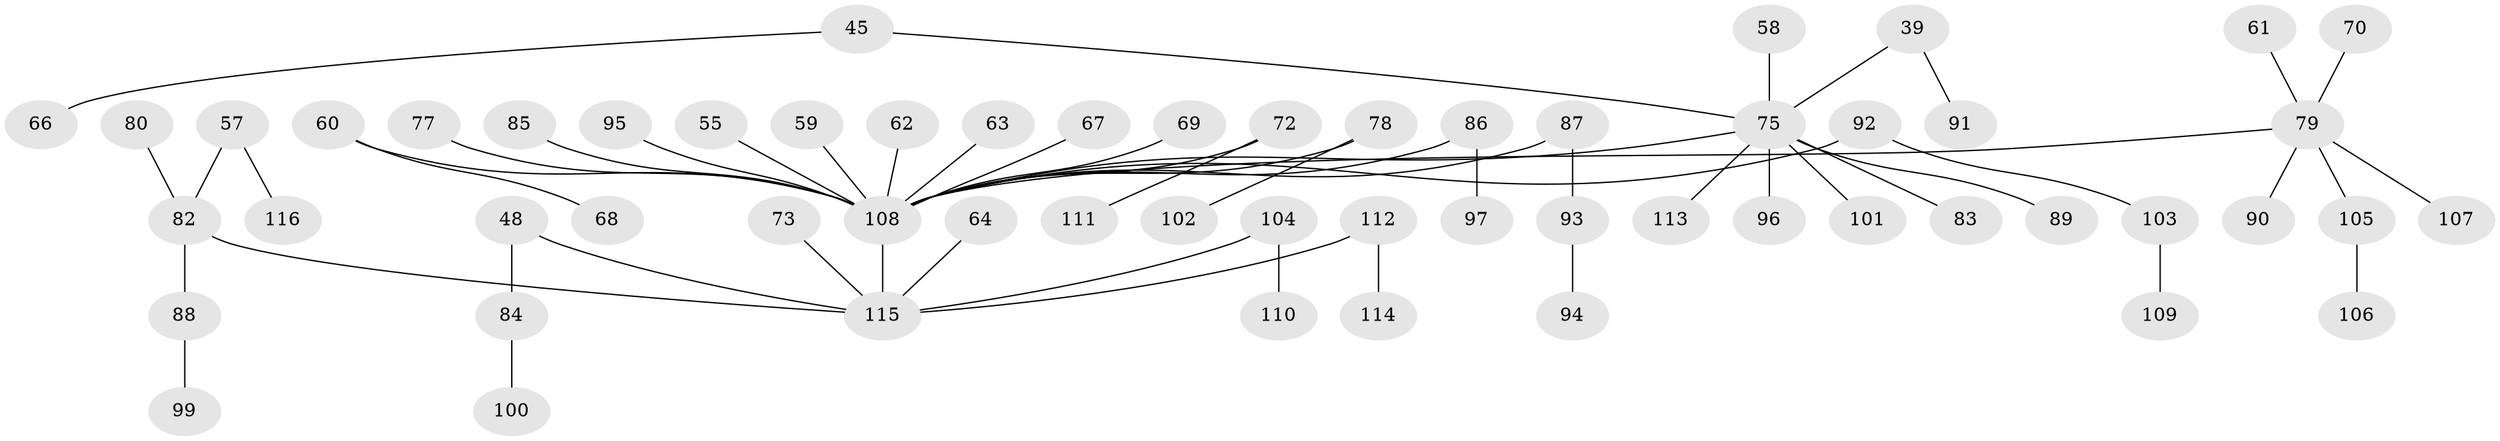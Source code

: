 // original degree distribution, {7: 0.008620689655172414, 4: 0.07758620689655173, 5: 0.04310344827586207, 2: 0.31896551724137934, 3: 0.10344827586206896, 1: 0.4482758620689655}
// Generated by graph-tools (version 1.1) at 2025/52/03/09/25 04:52:27]
// undirected, 58 vertices, 57 edges
graph export_dot {
graph [start="1"]
  node [color=gray90,style=filled];
  39;
  45;
  48;
  55;
  57;
  58;
  59;
  60;
  61;
  62;
  63;
  64;
  66;
  67;
  68;
  69;
  70;
  72;
  73;
  75 [super="+51+33+34+36"];
  77;
  78;
  79 [super="+43+54+47"];
  80;
  82 [super="+20+25+71+74"];
  83;
  84;
  85;
  86;
  87;
  88;
  89;
  90;
  91;
  92;
  93;
  94;
  95;
  96;
  97;
  99;
  100;
  101;
  102;
  103;
  104;
  105;
  106;
  107;
  108 [super="+13+98+76+53+44+31+81+50+38+42+52"];
  109;
  110;
  111;
  112;
  113;
  114;
  115 [super="+4+14+21+15+30+32+65"];
  116;
  39 -- 91;
  39 -- 75;
  45 -- 66;
  45 -- 75;
  48 -- 84;
  48 -- 115;
  55 -- 108;
  57 -- 116;
  57 -- 82;
  58 -- 75;
  59 -- 108;
  60 -- 68;
  60 -- 108;
  61 -- 79;
  62 -- 108;
  63 -- 108;
  64 -- 115;
  67 -- 108;
  69 -- 108;
  70 -- 79;
  72 -- 111;
  72 -- 108;
  73 -- 115;
  75 -- 96;
  75 -- 113;
  75 -- 83;
  75 -- 108;
  75 -- 101;
  75 -- 89;
  77 -- 108;
  78 -- 102;
  78 -- 108;
  79 -- 90;
  79 -- 108;
  79 -- 105;
  79 -- 107;
  80 -- 82;
  82 -- 88;
  82 -- 115;
  84 -- 100;
  85 -- 108;
  86 -- 97;
  86 -- 108;
  87 -- 93;
  87 -- 108;
  88 -- 99;
  92 -- 103;
  92 -- 108;
  93 -- 94;
  95 -- 108;
  103 -- 109;
  104 -- 110;
  104 -- 115;
  105 -- 106;
  108 -- 115;
  112 -- 114;
  112 -- 115;
}
